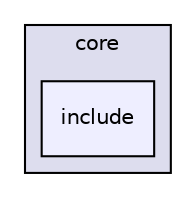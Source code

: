digraph "modules/core/include" {
  compound=true
  node [ fontsize="10", fontname="Helvetica"];
  edge [ labelfontsize="10", labelfontname="Helvetica"];
  subgraph clusterdir_af9662fc3bbb718d08ee7fbee3548177 {
    graph [ bgcolor="#ddddee", pencolor="black", label="core" fontname="Helvetica", fontsize="10", URL="dir_af9662fc3bbb718d08ee7fbee3548177.html"]
  dir_a25a723b7ef98fe6db65f46dc7dbbb8c [shape=box, label="include", style="filled", fillcolor="#eeeeff", pencolor="black", URL="dir_a25a723b7ef98fe6db65f46dc7dbbb8c.html"];
  }
}
